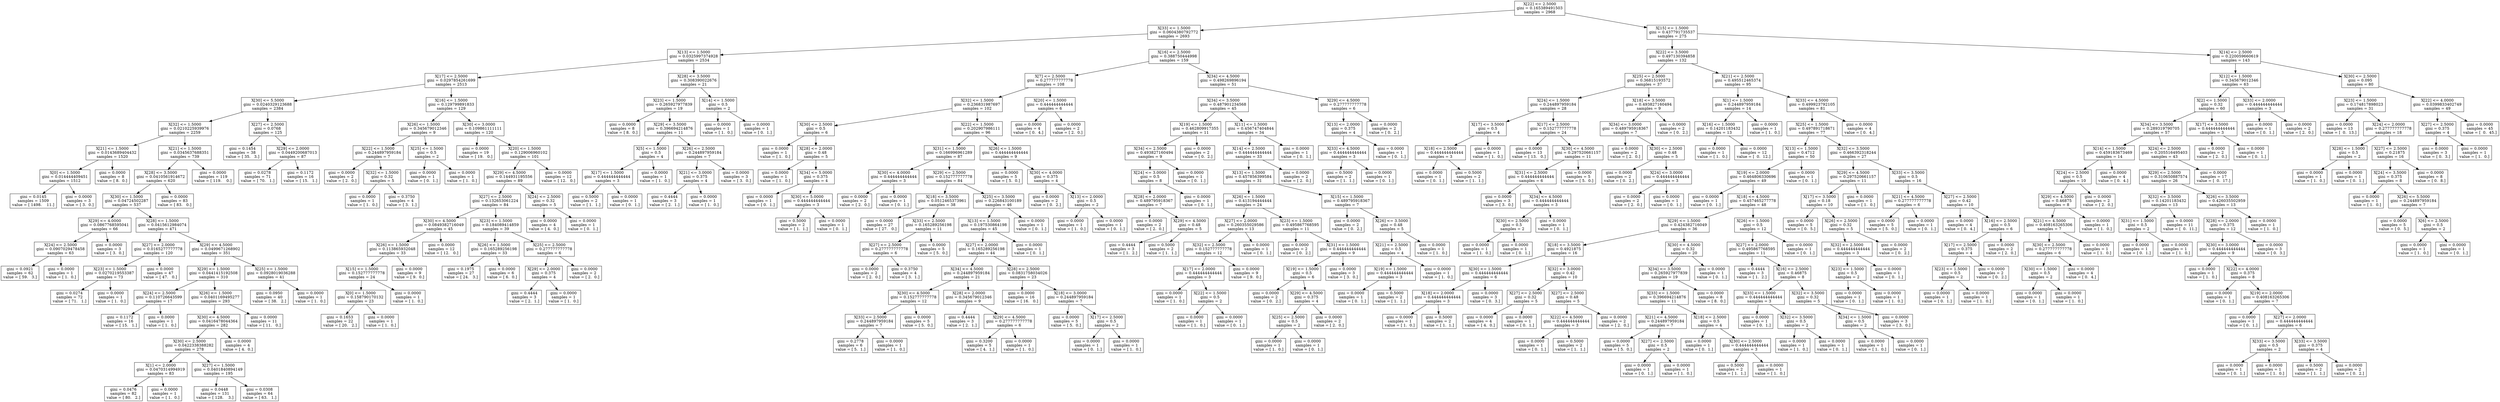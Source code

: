 digraph Tree {
0 [label="X[22] <= 2.5000\ngini = 0.165389491503\nsamples = 2968", shape="box"] ;
1 [label="X[33] <= 1.5000\ngini = 0.0604380792772\nsamples = 2693", shape="box"] ;
0 -> 1 ;
2 [label="X[13] <= 1.5000\ngini = 0.0325997374928\nsamples = 2534", shape="box"] ;
1 -> 2 ;
3 [label="X[17] <= 2.5000\ngini = 0.0297854261699\nsamples = 2513", shape="box"] ;
2 -> 3 ;
4 [label="X[30] <= 5.5000\ngini = 0.0240329123688\nsamples = 2384", shape="box"] ;
3 -> 4 ;
5 [label="X[32] <= 1.5000\ngini = 0.0210225939976\nsamples = 2259", shape="box"] ;
4 -> 5 ;
6 [label="X[21] <= 1.5000\ngini = 0.0143689404432\nsamples = 1520", shape="box"] ;
5 -> 6 ;
7 [label="X[0] <= 1.5000\ngini = 0.014444409451\nsamples = 1512", shape="box"] ;
6 -> 7 ;
8 [label="gini = 0.0145\nsamples = 1509\nvalue = [ 1498.    11.]", shape="box"] ;
7 -> 8 ;
9 [label="gini = 0.0000\nsamples = 3\nvalue = [ 3.  0.]", shape="box"] ;
7 -> 9 ;
10 [label="gini = 0.0000\nsamples = 8\nvalue = [ 8.  0.]", shape="box"] ;
6 -> 10 ;
11 [label="X[21] <= 1.5000\ngini = 0.0345637688351\nsamples = 739", shape="box"] ;
5 -> 11 ;
12 [label="X[28] <= 3.5000\ngini = 0.0410561914672\nsamples = 620", shape="box"] ;
11 -> 12 ;
13 [label="X[30] <= 1.5000\ngini = 0.04724502287\nsamples = 537", shape="box"] ;
12 -> 13 ;
14 [label="X[29] <= 4.0000\ngini = 0.0867768595041\nsamples = 66", shape="box"] ;
13 -> 14 ;
15 [label="X[24] <= 2.5000\ngini = 0.0907029478458\nsamples = 63", shape="box"] ;
14 -> 15 ;
16 [label="gini = 0.0921\nsamples = 62\nvalue = [ 59.   3.]", shape="box"] ;
15 -> 16 ;
17 [label="gini = 0.0000\nsamples = 1\nvalue = [ 1.  0.]", shape="box"] ;
15 -> 17 ;
18 [label="gini = 0.0000\nsamples = 3\nvalue = [ 3.  0.]", shape="box"] ;
14 -> 18 ;
19 [label="X[28] <= 1.5000\ngini = 0.0415612984074\nsamples = 471", shape="box"] ;
13 -> 19 ;
20 [label="X[27] <= 2.0000\ngini = 0.0165277777778\nsamples = 120", shape="box"] ;
19 -> 20 ;
21 [label="X[23] <= 1.5000\ngini = 0.0270219553387\nsamples = 73", shape="box"] ;
20 -> 21 ;
22 [label="gini = 0.0274\nsamples = 72\nvalue = [ 71.   1.]", shape="box"] ;
21 -> 22 ;
23 [label="gini = 0.0000\nsamples = 1\nvalue = [ 1.  0.]", shape="box"] ;
21 -> 23 ;
24 [label="gini = 0.0000\nsamples = 47\nvalue = [ 47.   0.]", shape="box"] ;
20 -> 24 ;
25 [label="X[29] <= 4.5000\ngini = 0.0499671268902\nsamples = 351", shape="box"] ;
19 -> 25 ;
26 [label="X[29] <= 1.5000\ngini = 0.0441415192508\nsamples = 310", shape="box"] ;
25 -> 26 ;
27 [label="X[24] <= 2.5000\ngini = 0.110726643599\nsamples = 17", shape="box"] ;
26 -> 27 ;
28 [label="gini = 0.1172\nsamples = 16\nvalue = [ 15.   1.]", shape="box"] ;
27 -> 28 ;
29 [label="gini = 0.0000\nsamples = 1\nvalue = [ 1.  0.]", shape="box"] ;
27 -> 29 ;
30 [label="X[26] <= 1.5000\ngini = 0.0401169495277\nsamples = 293", shape="box"] ;
26 -> 30 ;
31 [label="X[30] <= 4.5000\ngini = 0.0416478044364\nsamples = 282", shape="box"] ;
30 -> 31 ;
32 [label="X[30] <= 2.5000\ngini = 0.0422338388282\nsamples = 278", shape="box"] ;
31 -> 32 ;
33 [label="X[1] <= 2.0000\ngini = 0.0470314994919\nsamples = 83", shape="box"] ;
32 -> 33 ;
34 [label="gini = 0.0476\nsamples = 82\nvalue = [ 80.   2.]", shape="box"] ;
33 -> 34 ;
35 [label="gini = 0.0000\nsamples = 1\nvalue = [ 1.  0.]", shape="box"] ;
33 -> 35 ;
36 [label="X[27] <= 1.5000\ngini = 0.0401840894149\nsamples = 195", shape="box"] ;
32 -> 36 ;
37 [label="gini = 0.0448\nsamples = 131\nvalue = [ 128.    3.]", shape="box"] ;
36 -> 37 ;
38 [label="gini = 0.0308\nsamples = 64\nvalue = [ 63.   1.]", shape="box"] ;
36 -> 38 ;
39 [label="gini = 0.0000\nsamples = 4\nvalue = [ 4.  0.]", shape="box"] ;
31 -> 39 ;
40 [label="gini = 0.0000\nsamples = 11\nvalue = [ 11.   0.]", shape="box"] ;
30 -> 40 ;
41 [label="X[25] <= 1.5000\ngini = 0.0928019036288\nsamples = 41", shape="box"] ;
25 -> 41 ;
42 [label="gini = 0.0950\nsamples = 40\nvalue = [ 38.   2.]", shape="box"] ;
41 -> 42 ;
43 [label="gini = 0.0000\nsamples = 1\nvalue = [ 1.  0.]", shape="box"] ;
41 -> 43 ;
44 [label="gini = 0.0000\nsamples = 83\nvalue = [ 83.   0.]", shape="box"] ;
12 -> 44 ;
45 [label="gini = 0.0000\nsamples = 119\nvalue = [ 119.    0.]", shape="box"] ;
11 -> 45 ;
46 [label="X[27] <= 2.5000\ngini = 0.0768\nsamples = 125", shape="box"] ;
4 -> 46 ;
47 [label="gini = 0.1454\nsamples = 38\nvalue = [ 35.   3.]", shape="box"] ;
46 -> 47 ;
48 [label="X[29] <= 2.0000\ngini = 0.0449200687013\nsamples = 87", shape="box"] ;
46 -> 48 ;
49 [label="gini = 0.0278\nsamples = 71\nvalue = [ 70.   1.]", shape="box"] ;
48 -> 49 ;
50 [label="gini = 0.1172\nsamples = 16\nvalue = [ 15.   1.]", shape="box"] ;
48 -> 50 ;
51 [label="X[16] <= 1.5000\ngini = 0.129799891833\nsamples = 129", shape="box"] ;
3 -> 51 ;
52 [label="X[26] <= 1.5000\ngini = 0.345679012346\nsamples = 9", shape="box"] ;
51 -> 52 ;
53 [label="X[22] <= 1.5000\ngini = 0.244897959184\nsamples = 7", shape="box"] ;
52 -> 53 ;
54 [label="gini = 0.0000\nsamples = 2\nvalue = [ 2.  0.]", shape="box"] ;
53 -> 54 ;
55 [label="X[32] <= 1.5000\ngini = 0.32\nsamples = 5", shape="box"] ;
53 -> 55 ;
56 [label="gini = 0.0000\nsamples = 1\nvalue = [ 1.  0.]", shape="box"] ;
55 -> 56 ;
57 [label="gini = 0.3750\nsamples = 4\nvalue = [ 3.  1.]", shape="box"] ;
55 -> 57 ;
58 [label="X[25] <= 1.5000\ngini = 0.5\nsamples = 2", shape="box"] ;
52 -> 58 ;
59 [label="gini = 0.0000\nsamples = 1\nvalue = [ 0.  1.]", shape="box"] ;
58 -> 59 ;
60 [label="gini = 0.0000\nsamples = 1\nvalue = [ 1.  0.]", shape="box"] ;
58 -> 60 ;
61 [label="X[30] <= 3.0000\ngini = 0.109861111111\nsamples = 120", shape="box"] ;
51 -> 61 ;
62 [label="gini = 0.0000\nsamples = 19\nvalue = [ 19.   0.]", shape="box"] ;
61 -> 62 ;
63 [label="X[20] <= 1.5000\ngini = 0.129006960102\nsamples = 101", shape="box"] ;
61 -> 63 ;
64 [label="X[29] <= 4.5000\ngini = 0.144931195556\nsamples = 89", shape="box"] ;
63 -> 64 ;
65 [label="X[27] <= 2.5000\ngini = 0.132653061224\nsamples = 84", shape="box"] ;
64 -> 65 ;
66 [label="X[30] <= 4.5000\ngini = 0.0849382716049\nsamples = 45", shape="box"] ;
65 -> 66 ;
67 [label="X[26] <= 1.5000\ngini = 0.113865932048\nsamples = 33", shape="box"] ;
66 -> 67 ;
68 [label="X[15] <= 1.5000\ngini = 0.152777777778\nsamples = 24", shape="box"] ;
67 -> 68 ;
69 [label="X[0] <= 1.5000\ngini = 0.158790170132\nsamples = 23", shape="box"] ;
68 -> 69 ;
70 [label="gini = 0.1653\nsamples = 22\nvalue = [ 20.   2.]", shape="box"] ;
69 -> 70 ;
71 [label="gini = 0.0000\nsamples = 1\nvalue = [ 1.  0.]", shape="box"] ;
69 -> 71 ;
72 [label="gini = 0.0000\nsamples = 1\nvalue = [ 1.  0.]", shape="box"] ;
68 -> 72 ;
73 [label="gini = 0.0000\nsamples = 9\nvalue = [ 9.  0.]", shape="box"] ;
67 -> 73 ;
74 [label="gini = 0.0000\nsamples = 12\nvalue = [ 12.   0.]", shape="box"] ;
66 -> 74 ;
75 [label="X[23] <= 1.5000\ngini = 0.184089414859\nsamples = 39", shape="box"] ;
65 -> 75 ;
76 [label="X[26] <= 1.5000\ngini = 0.165289256198\nsamples = 33", shape="box"] ;
75 -> 76 ;
77 [label="gini = 0.1975\nsamples = 27\nvalue = [ 24.   3.]", shape="box"] ;
76 -> 77 ;
78 [label="gini = 0.0000\nsamples = 6\nvalue = [ 6.  0.]", shape="box"] ;
76 -> 78 ;
79 [label="X[25] <= 2.5000\ngini = 0.277777777778\nsamples = 6", shape="box"] ;
75 -> 79 ;
80 [label="X[29] <= 2.0000\ngini = 0.375\nsamples = 4", shape="box"] ;
79 -> 80 ;
81 [label="gini = 0.4444\nsamples = 3\nvalue = [ 2.  1.]", shape="box"] ;
80 -> 81 ;
82 [label="gini = 0.0000\nsamples = 1\nvalue = [ 1.  0.]", shape="box"] ;
80 -> 82 ;
83 [label="gini = 0.0000\nsamples = 2\nvalue = [ 2.  0.]", shape="box"] ;
79 -> 83 ;
84 [label="X[24] <= 2.5000\ngini = 0.32\nsamples = 5", shape="box"] ;
64 -> 84 ;
85 [label="gini = 0.0000\nsamples = 4\nvalue = [ 4.  0.]", shape="box"] ;
84 -> 85 ;
86 [label="gini = 0.0000\nsamples = 1\nvalue = [ 0.  1.]", shape="box"] ;
84 -> 86 ;
87 [label="gini = 0.0000\nsamples = 12\nvalue = [ 12.   0.]", shape="box"] ;
63 -> 87 ;
88 [label="X[28] <= 3.5000\ngini = 0.308390022676\nsamples = 21", shape="box"] ;
2 -> 88 ;
89 [label="X[23] <= 1.5000\ngini = 0.265927977839\nsamples = 19", shape="box"] ;
88 -> 89 ;
90 [label="gini = 0.0000\nsamples = 8\nvalue = [ 8.  0.]", shape="box"] ;
89 -> 90 ;
91 [label="X[29] <= 3.5000\ngini = 0.396694214876\nsamples = 11", shape="box"] ;
89 -> 91 ;
92 [label="X[5] <= 1.5000\ngini = 0.5\nsamples = 4", shape="box"] ;
91 -> 92 ;
93 [label="X[17] <= 1.5000\ngini = 0.444444444444\nsamples = 3", shape="box"] ;
92 -> 93 ;
94 [label="gini = 0.5000\nsamples = 2\nvalue = [ 1.  1.]", shape="box"] ;
93 -> 94 ;
95 [label="gini = 0.0000\nsamples = 1\nvalue = [ 0.  1.]", shape="box"] ;
93 -> 95 ;
96 [label="gini = 0.0000\nsamples = 1\nvalue = [ 1.  0.]", shape="box"] ;
92 -> 96 ;
97 [label="X[26] <= 2.5000\ngini = 0.244897959184\nsamples = 7", shape="box"] ;
91 -> 97 ;
98 [label="X[21] <= 3.0000\ngini = 0.375\nsamples = 4", shape="box"] ;
97 -> 98 ;
99 [label="gini = 0.4444\nsamples = 3\nvalue = [ 2.  1.]", shape="box"] ;
98 -> 99 ;
100 [label="gini = 0.0000\nsamples = 1\nvalue = [ 1.  0.]", shape="box"] ;
98 -> 100 ;
101 [label="gini = 0.0000\nsamples = 3\nvalue = [ 3.  0.]", shape="box"] ;
97 -> 101 ;
102 [label="X[14] <= 1.5000\ngini = 0.5\nsamples = 2", shape="box"] ;
88 -> 102 ;
103 [label="gini = 0.0000\nsamples = 1\nvalue = [ 1.  0.]", shape="box"] ;
102 -> 103 ;
104 [label="gini = 0.0000\nsamples = 1\nvalue = [ 0.  1.]", shape="box"] ;
102 -> 104 ;
105 [label="X[16] <= 2.5000\ngini = 0.388750444998\nsamples = 159", shape="box"] ;
1 -> 105 ;
106 [label="X[7] <= 2.5000\ngini = 0.277777777778\nsamples = 108", shape="box"] ;
105 -> 106 ;
107 [label="X[32] <= 1.5000\ngini = 0.236831987697\nsamples = 102", shape="box"] ;
106 -> 107 ;
108 [label="X[30] <= 2.5000\ngini = 0.5\nsamples = 6", shape="box"] ;
107 -> 108 ;
109 [label="gini = 0.0000\nsamples = 1\nvalue = [ 1.  0.]", shape="box"] ;
108 -> 109 ;
110 [label="X[28] <= 2.0000\ngini = 0.48\nsamples = 5", shape="box"] ;
108 -> 110 ;
111 [label="gini = 0.0000\nsamples = 1\nvalue = [ 1.  0.]", shape="box"] ;
110 -> 111 ;
112 [label="X[34] <= 5.0000\ngini = 0.375\nsamples = 4", shape="box"] ;
110 -> 112 ;
113 [label="gini = 0.0000\nsamples = 1\nvalue = [ 0.  1.]", shape="box"] ;
112 -> 113 ;
114 [label="X[30] <= 5.0000\ngini = 0.444444444444\nsamples = 3", shape="box"] ;
112 -> 114 ;
115 [label="gini = 0.5000\nsamples = 2\nvalue = [ 1.  1.]", shape="box"] ;
114 -> 115 ;
116 [label="gini = 0.0000\nsamples = 1\nvalue = [ 0.  1.]", shape="box"] ;
114 -> 116 ;
117 [label="X[22] <= 1.5000\ngini = 0.202907986111\nsamples = 96", shape="box"] ;
107 -> 117 ;
118 [label="X[31] <= 1.5000\ngini = 0.166996961289\nsamples = 87", shape="box"] ;
117 -> 118 ;
119 [label="X[30] <= 4.0000\ngini = 0.444444444444\nsamples = 3", shape="box"] ;
118 -> 119 ;
120 [label="gini = 0.0000\nsamples = 2\nvalue = [ 2.  0.]", shape="box"] ;
119 -> 120 ;
121 [label="gini = 0.0000\nsamples = 1\nvalue = [ 0.  1.]", shape="box"] ;
119 -> 121 ;
122 [label="X[29] <= 2.5000\ngini = 0.152777777778\nsamples = 84", shape="box"] ;
118 -> 122 ;
123 [label="X[18] <= 3.5000\ngini = 0.0512465373961\nsamples = 38", shape="box"] ;
122 -> 123 ;
124 [label="gini = 0.0000\nsamples = 27\nvalue = [ 27.   0.]", shape="box"] ;
123 -> 124 ;
125 [label="X[33] <= 2.5000\ngini = 0.165289256198\nsamples = 11", shape="box"] ;
123 -> 125 ;
126 [label="X[27] <= 2.5000\ngini = 0.277777777778\nsamples = 6", shape="box"] ;
125 -> 126 ;
127 [label="gini = 0.0000\nsamples = 2\nvalue = [ 2.  0.]", shape="box"] ;
126 -> 127 ;
128 [label="gini = 0.3750\nsamples = 4\nvalue = [ 3.  1.]", shape="box"] ;
126 -> 128 ;
129 [label="gini = 0.0000\nsamples = 5\nvalue = [ 5.  0.]", shape="box"] ;
125 -> 129 ;
130 [label="X[25] <= 3.5000\ngini = 0.226843100189\nsamples = 46", shape="box"] ;
122 -> 130 ;
131 [label="X[13] <= 1.5000\ngini = 0.197530864198\nsamples = 45", shape="box"] ;
130 -> 131 ;
132 [label="X[27] <= 2.0000\ngini = 0.165289256198\nsamples = 44", shape="box"] ;
131 -> 132 ;
133 [label="X[34] <= 4.5000\ngini = 0.244897959184\nsamples = 21", shape="box"] ;
132 -> 133 ;
134 [label="X[30] <= 4.5000\ngini = 0.152777777778\nsamples = 12", shape="box"] ;
133 -> 134 ;
135 [label="X[33] <= 2.5000\ngini = 0.244897959184\nsamples = 7", shape="box"] ;
134 -> 135 ;
136 [label="gini = 0.2778\nsamples = 6\nvalue = [ 5.  1.]", shape="box"] ;
135 -> 136 ;
137 [label="gini = 0.0000\nsamples = 1\nvalue = [ 1.  0.]", shape="box"] ;
135 -> 137 ;
138 [label="gini = 0.0000\nsamples = 5\nvalue = [ 5.  0.]", shape="box"] ;
134 -> 138 ;
139 [label="X[28] <= 2.0000\ngini = 0.345679012346\nsamples = 9", shape="box"] ;
133 -> 139 ;
140 [label="gini = 0.4444\nsamples = 3\nvalue = [ 2.  1.]", shape="box"] ;
139 -> 140 ;
141 [label="X[29] <= 4.5000\ngini = 0.277777777778\nsamples = 6", shape="box"] ;
139 -> 141 ;
142 [label="gini = 0.3200\nsamples = 5\nvalue = [ 4.  1.]", shape="box"] ;
141 -> 142 ;
143 [label="gini = 0.0000\nsamples = 1\nvalue = [ 1.  0.]", shape="box"] ;
141 -> 143 ;
144 [label="X[28] <= 2.5000\ngini = 0.0831758034026\nsamples = 23", shape="box"] ;
132 -> 144 ;
145 [label="gini = 0.0000\nsamples = 16\nvalue = [ 16.   0.]", shape="box"] ;
144 -> 145 ;
146 [label="X[18] <= 3.0000\ngini = 0.244897959184\nsamples = 7", shape="box"] ;
144 -> 146 ;
147 [label="gini = 0.0000\nsamples = 5\nvalue = [ 5.  0.]", shape="box"] ;
146 -> 147 ;
148 [label="X[17] <= 2.5000\ngini = 0.5\nsamples = 2", shape="box"] ;
146 -> 148 ;
149 [label="gini = 0.0000\nsamples = 1\nvalue = [ 0.  1.]", shape="box"] ;
148 -> 149 ;
150 [label="gini = 0.0000\nsamples = 1\nvalue = [ 1.  0.]", shape="box"] ;
148 -> 150 ;
151 [label="gini = 0.0000\nsamples = 1\nvalue = [ 0.  1.]", shape="box"] ;
131 -> 151 ;
152 [label="gini = 0.0000\nsamples = 1\nvalue = [ 0.  1.]", shape="box"] ;
130 -> 152 ;
153 [label="X[26] <= 1.5000\ngini = 0.444444444444\nsamples = 9", shape="box"] ;
117 -> 153 ;
154 [label="gini = 0.0000\nsamples = 5\nvalue = [ 5.  0.]", shape="box"] ;
153 -> 154 ;
155 [label="X[30] <= 4.0000\ngini = 0.375\nsamples = 4", shape="box"] ;
153 -> 155 ;
156 [label="gini = 0.0000\nsamples = 2\nvalue = [ 0.  2.]", shape="box"] ;
155 -> 156 ;
157 [label="X[13] <= 2.0000\ngini = 0.5\nsamples = 2", shape="box"] ;
155 -> 157 ;
158 [label="gini = 0.0000\nsamples = 1\nvalue = [ 1.  0.]", shape="box"] ;
157 -> 158 ;
159 [label="gini = 0.0000\nsamples = 1\nvalue = [ 0.  1.]", shape="box"] ;
157 -> 159 ;
160 [label="X[20] <= 1.5000\ngini = 0.444444444444\nsamples = 6", shape="box"] ;
106 -> 160 ;
161 [label="gini = 0.0000\nsamples = 4\nvalue = [ 0.  4.]", shape="box"] ;
160 -> 161 ;
162 [label="gini = 0.0000\nsamples = 2\nvalue = [ 2.  0.]", shape="box"] ;
160 -> 162 ;
163 [label="X[34] <= 4.5000\ngini = 0.498269896194\nsamples = 51", shape="box"] ;
105 -> 163 ;
164 [label="X[34] <= 3.5000\ngini = 0.487901234568\nsamples = 45", shape="box"] ;
163 -> 164 ;
165 [label="X[19] <= 1.5000\ngini = 0.462809917355\nsamples = 11", shape="box"] ;
164 -> 165 ;
166 [label="X[34] <= 2.5000\ngini = 0.493827160494\nsamples = 9", shape="box"] ;
165 -> 166 ;
167 [label="X[24] <= 3.0000\ngini = 0.5\nsamples = 8", shape="box"] ;
166 -> 167 ;
168 [label="X[28] <= 2.0000\ngini = 0.489795918367\nsamples = 7", shape="box"] ;
167 -> 168 ;
169 [label="gini = 0.0000\nsamples = 2\nvalue = [ 2.  0.]", shape="box"] ;
168 -> 169 ;
170 [label="X[29] <= 4.5000\ngini = 0.48\nsamples = 5", shape="box"] ;
168 -> 170 ;
171 [label="gini = 0.4444\nsamples = 3\nvalue = [ 1.  2.]", shape="box"] ;
170 -> 171 ;
172 [label="gini = 0.5000\nsamples = 2\nvalue = [ 1.  1.]", shape="box"] ;
170 -> 172 ;
173 [label="gini = 0.0000\nsamples = 1\nvalue = [ 0.  1.]", shape="box"] ;
167 -> 173 ;
174 [label="gini = 0.0000\nsamples = 1\nvalue = [ 0.  1.]", shape="box"] ;
166 -> 174 ;
175 [label="gini = 0.0000\nsamples = 2\nvalue = [ 0.  2.]", shape="box"] ;
165 -> 175 ;
176 [label="X[11] <= 1.5000\ngini = 0.456747404844\nsamples = 34", shape="box"] ;
164 -> 176 ;
177 [label="X[14] <= 2.5000\ngini = 0.444444444444\nsamples = 33", shape="box"] ;
176 -> 177 ;
178 [label="X[13] <= 1.5000\ngini = 0.457856399584\nsamples = 31", shape="box"] ;
177 -> 178 ;
179 [label="X[26] <= 1.5000\ngini = 0.413194444444\nsamples = 24", shape="box"] ;
178 -> 179 ;
180 [label="X[27] <= 2.0000\ngini = 0.260355029586\nsamples = 13", shape="box"] ;
179 -> 180 ;
181 [label="X[32] <= 2.5000\ngini = 0.152777777778\nsamples = 12", shape="box"] ;
180 -> 181 ;
182 [label="X[17] <= 2.0000\ngini = 0.444444444444\nsamples = 3", shape="box"] ;
181 -> 182 ;
183 [label="gini = 0.0000\nsamples = 1\nvalue = [ 1.  0.]", shape="box"] ;
182 -> 183 ;
184 [label="X[22] <= 1.5000\ngini = 0.5\nsamples = 2", shape="box"] ;
182 -> 184 ;
185 [label="gini = 0.0000\nsamples = 1\nvalue = [ 1.  0.]", shape="box"] ;
184 -> 185 ;
186 [label="gini = 0.0000\nsamples = 1\nvalue = [ 0.  1.]", shape="box"] ;
184 -> 186 ;
187 [label="gini = 0.0000\nsamples = 9\nvalue = [ 9.  0.]", shape="box"] ;
181 -> 187 ;
188 [label="gini = 0.0000\nsamples = 1\nvalue = [ 0.  1.]", shape="box"] ;
180 -> 188 ;
189 [label="X[23] <= 1.5000\ngini = 0.495867768595\nsamples = 11", shape="box"] ;
179 -> 189 ;
190 [label="gini = 0.0000\nsamples = 2\nvalue = [ 0.  2.]", shape="box"] ;
189 -> 190 ;
191 [label="X[31] <= 1.5000\ngini = 0.444444444444\nsamples = 9", shape="box"] ;
189 -> 191 ;
192 [label="X[19] <= 1.5000\ngini = 0.5\nsamples = 6", shape="box"] ;
191 -> 192 ;
193 [label="gini = 0.0000\nsamples = 2\nvalue = [ 0.  2.]", shape="box"] ;
192 -> 193 ;
194 [label="X[29] <= 4.5000\ngini = 0.375\nsamples = 4", shape="box"] ;
192 -> 194 ;
195 [label="X[25] <= 2.5000\ngini = 0.5\nsamples = 2", shape="box"] ;
194 -> 195 ;
196 [label="gini = 0.0000\nsamples = 1\nvalue = [ 1.  0.]", shape="box"] ;
195 -> 196 ;
197 [label="gini = 0.0000\nsamples = 1\nvalue = [ 0.  1.]", shape="box"] ;
195 -> 197 ;
198 [label="gini = 0.0000\nsamples = 2\nvalue = [ 2.  0.]", shape="box"] ;
194 -> 198 ;
199 [label="gini = 0.0000\nsamples = 3\nvalue = [ 3.  0.]", shape="box"] ;
191 -> 199 ;
200 [label="X[15] <= 1.5000\ngini = 0.489795918367\nsamples = 7", shape="box"] ;
178 -> 200 ;
201 [label="gini = 0.0000\nsamples = 2\nvalue = [ 0.  2.]", shape="box"] ;
200 -> 201 ;
202 [label="X[26] <= 3.5000\ngini = 0.48\nsamples = 5", shape="box"] ;
200 -> 202 ;
203 [label="X[21] <= 2.5000\ngini = 0.5\nsamples = 4", shape="box"] ;
202 -> 203 ;
204 [label="X[19] <= 1.5000\ngini = 0.444444444444\nsamples = 3", shape="box"] ;
203 -> 204 ;
205 [label="gini = 0.0000\nsamples = 1\nvalue = [ 0.  1.]", shape="box"] ;
204 -> 205 ;
206 [label="gini = 0.5000\nsamples = 2\nvalue = [ 1.  1.]", shape="box"] ;
204 -> 206 ;
207 [label="gini = 0.0000\nsamples = 1\nvalue = [ 1.  0.]", shape="box"] ;
203 -> 207 ;
208 [label="gini = 0.0000\nsamples = 1\nvalue = [ 1.  0.]", shape="box"] ;
202 -> 208 ;
209 [label="gini = 0.0000\nsamples = 2\nvalue = [ 2.  0.]", shape="box"] ;
177 -> 209 ;
210 [label="gini = 0.0000\nsamples = 1\nvalue = [ 0.  1.]", shape="box"] ;
176 -> 210 ;
211 [label="X[29] <= 4.5000\ngini = 0.277777777778\nsamples = 6", shape="box"] ;
163 -> 211 ;
212 [label="X[13] <= 2.0000\ngini = 0.375\nsamples = 4", shape="box"] ;
211 -> 212 ;
213 [label="X[33] <= 4.5000\ngini = 0.444444444444\nsamples = 3", shape="box"] ;
212 -> 213 ;
214 [label="gini = 0.5000\nsamples = 2\nvalue = [ 1.  1.]", shape="box"] ;
213 -> 214 ;
215 [label="gini = 0.0000\nsamples = 1\nvalue = [ 0.  1.]", shape="box"] ;
213 -> 215 ;
216 [label="gini = 0.0000\nsamples = 1\nvalue = [ 0.  1.]", shape="box"] ;
212 -> 216 ;
217 [label="gini = 0.0000\nsamples = 2\nvalue = [ 0.  2.]", shape="box"] ;
211 -> 217 ;
218 [label="X[15] <= 1.5000\ngini = 0.437791735537\nsamples = 275", shape="box"] ;
0 -> 218 ;
219 [label="X[22] <= 3.5000\ngini = 0.497130394858\nsamples = 132", shape="box"] ;
218 -> 219 ;
220 [label="X[25] <= 2.5000\ngini = 0.36815193572\nsamples = 37", shape="box"] ;
219 -> 220 ;
221 [label="X[24] <= 1.5000\ngini = 0.244897959184\nsamples = 28", shape="box"] ;
220 -> 221 ;
222 [label="X[17] <= 3.5000\ngini = 0.5\nsamples = 4", shape="box"] ;
221 -> 222 ;
223 [label="X[18] <= 2.5000\ngini = 0.444444444444\nsamples = 3", shape="box"] ;
222 -> 223 ;
224 [label="gini = 0.0000\nsamples = 1\nvalue = [ 0.  1.]", shape="box"] ;
223 -> 224 ;
225 [label="gini = 0.5000\nsamples = 2\nvalue = [ 1.  1.]", shape="box"] ;
223 -> 225 ;
226 [label="gini = 0.0000\nsamples = 1\nvalue = [ 1.  0.]", shape="box"] ;
222 -> 226 ;
227 [label="X[17] <= 2.5000\ngini = 0.152777777778\nsamples = 24", shape="box"] ;
221 -> 227 ;
228 [label="gini = 0.0000\nsamples = 13\nvalue = [ 13.   0.]", shape="box"] ;
227 -> 228 ;
229 [label="X[30] <= 4.5000\ngini = 0.297520661157\nsamples = 11", shape="box"] ;
227 -> 229 ;
230 [label="X[31] <= 2.5000\ngini = 0.444444444444\nsamples = 6", shape="box"] ;
229 -> 230 ;
231 [label="gini = 0.0000\nsamples = 3\nvalue = [ 3.  0.]", shape="box"] ;
230 -> 231 ;
232 [label="X[34] <= 4.5000\ngini = 0.444444444444\nsamples = 3", shape="box"] ;
230 -> 232 ;
233 [label="X[30] <= 2.5000\ngini = 0.5\nsamples = 2", shape="box"] ;
232 -> 233 ;
234 [label="gini = 0.0000\nsamples = 1\nvalue = [ 1.  0.]", shape="box"] ;
233 -> 234 ;
235 [label="gini = 0.0000\nsamples = 1\nvalue = [ 0.  1.]", shape="box"] ;
233 -> 235 ;
236 [label="gini = 0.0000\nsamples = 1\nvalue = [ 0.  1.]", shape="box"] ;
232 -> 236 ;
237 [label="gini = 0.0000\nsamples = 5\nvalue = [ 5.  0.]", shape="box"] ;
229 -> 237 ;
238 [label="X[18] <= 3.5000\ngini = 0.493827160494\nsamples = 9", shape="box"] ;
220 -> 238 ;
239 [label="X[34] <= 3.0000\ngini = 0.489795918367\nsamples = 7", shape="box"] ;
238 -> 239 ;
240 [label="gini = 0.0000\nsamples = 2\nvalue = [ 2.  0.]", shape="box"] ;
239 -> 240 ;
241 [label="X[30] <= 2.5000\ngini = 0.48\nsamples = 5", shape="box"] ;
239 -> 241 ;
242 [label="gini = 0.0000\nsamples = 2\nvalue = [ 0.  2.]", shape="box"] ;
241 -> 242 ;
243 [label="X[24] <= 3.0000\ngini = 0.444444444444\nsamples = 3", shape="box"] ;
241 -> 243 ;
244 [label="gini = 0.0000\nsamples = 2\nvalue = [ 2.  0.]", shape="box"] ;
243 -> 244 ;
245 [label="gini = 0.0000\nsamples = 1\nvalue = [ 0.  1.]", shape="box"] ;
243 -> 245 ;
246 [label="gini = 0.0000\nsamples = 2\nvalue = [ 0.  2.]", shape="box"] ;
238 -> 246 ;
247 [label="X[21] <= 2.5000\ngini = 0.495512465374\nsamples = 95", shape="box"] ;
219 -> 247 ;
248 [label="X[1] <= 1.5000\ngini = 0.244897959184\nsamples = 14", shape="box"] ;
247 -> 248 ;
249 [label="X[16] <= 1.5000\ngini = 0.14201183432\nsamples = 13", shape="box"] ;
248 -> 249 ;
250 [label="gini = 0.0000\nsamples = 1\nvalue = [ 1.  0.]", shape="box"] ;
249 -> 250 ;
251 [label="gini = 0.0000\nsamples = 12\nvalue = [  0.  12.]", shape="box"] ;
249 -> 251 ;
252 [label="gini = 0.0000\nsamples = 1\nvalue = [ 1.  0.]", shape="box"] ;
248 -> 252 ;
253 [label="X[33] <= 4.5000\ngini = 0.499923792105\nsamples = 81", shape="box"] ;
247 -> 253 ;
254 [label="X[25] <= 1.5000\ngini = 0.497891718671\nsamples = 77", shape="box"] ;
253 -> 254 ;
255 [label="X[13] <= 1.5000\ngini = 0.4712\nsamples = 50", shape="box"] ;
254 -> 255 ;
256 [label="X[19] <= 2.0000\ngini = 0.464806330696\nsamples = 49", shape="box"] ;
255 -> 256 ;
257 [label="gini = 0.0000\nsamples = 1\nvalue = [ 0.  1.]", shape="box"] ;
256 -> 257 ;
258 [label="X[18] <= 4.5000\ngini = 0.457465277778\nsamples = 48", shape="box"] ;
256 -> 258 ;
259 [label="X[29] <= 1.5000\ngini = 0.424382716049\nsamples = 36", shape="box"] ;
258 -> 259 ;
260 [label="X[18] <= 3.5000\ngini = 0.4921875\nsamples = 16", shape="box"] ;
259 -> 260 ;
261 [label="X[30] <= 1.5000\ngini = 0.444444444444\nsamples = 6", shape="box"] ;
260 -> 261 ;
262 [label="X[18] <= 2.0000\ngini = 0.444444444444\nsamples = 3", shape="box"] ;
261 -> 262 ;
263 [label="gini = 0.0000\nsamples = 1\nvalue = [ 1.  0.]", shape="box"] ;
262 -> 263 ;
264 [label="gini = 0.5000\nsamples = 2\nvalue = [ 1.  1.]", shape="box"] ;
262 -> 264 ;
265 [label="gini = 0.0000\nsamples = 3\nvalue = [ 0.  3.]", shape="box"] ;
261 -> 265 ;
266 [label="X[32] <= 3.0000\ngini = 0.42\nsamples = 10", shape="box"] ;
260 -> 266 ;
267 [label="X[27] <= 2.5000\ngini = 0.32\nsamples = 5", shape="box"] ;
266 -> 267 ;
268 [label="gini = 0.0000\nsamples = 4\nvalue = [ 4.  0.]", shape="box"] ;
267 -> 268 ;
269 [label="gini = 0.0000\nsamples = 1\nvalue = [ 0.  1.]", shape="box"] ;
267 -> 269 ;
270 [label="X[27] <= 2.5000\ngini = 0.48\nsamples = 5", shape="box"] ;
266 -> 270 ;
271 [label="X[22] <= 4.5000\ngini = 0.444444444444\nsamples = 3", shape="box"] ;
270 -> 271 ;
272 [label="gini = 0.0000\nsamples = 1\nvalue = [ 0.  1.]", shape="box"] ;
271 -> 272 ;
273 [label="gini = 0.5000\nsamples = 2\nvalue = [ 1.  1.]", shape="box"] ;
271 -> 273 ;
274 [label="gini = 0.0000\nsamples = 2\nvalue = [ 2.  0.]", shape="box"] ;
270 -> 274 ;
275 [label="X[30] <= 4.5000\ngini = 0.32\nsamples = 20", shape="box"] ;
259 -> 275 ;
276 [label="X[34] <= 3.5000\ngini = 0.265927977839\nsamples = 19", shape="box"] ;
275 -> 276 ;
277 [label="X[33] <= 1.5000\ngini = 0.396694214876\nsamples = 11", shape="box"] ;
276 -> 277 ;
278 [label="X[21] <= 4.5000\ngini = 0.244897959184\nsamples = 7", shape="box"] ;
277 -> 278 ;
279 [label="gini = 0.0000\nsamples = 5\nvalue = [ 5.  0.]", shape="box"] ;
278 -> 279 ;
280 [label="X[27] <= 2.5000\ngini = 0.5\nsamples = 2", shape="box"] ;
278 -> 280 ;
281 [label="gini = 0.0000\nsamples = 1\nvalue = [ 0.  1.]", shape="box"] ;
280 -> 281 ;
282 [label="gini = 0.0000\nsamples = 1\nvalue = [ 1.  0.]", shape="box"] ;
280 -> 282 ;
283 [label="X[18] <= 2.5000\ngini = 0.5\nsamples = 4", shape="box"] ;
277 -> 283 ;
284 [label="gini = 0.0000\nsamples = 1\nvalue = [ 0.  1.]", shape="box"] ;
283 -> 284 ;
285 [label="X[30] <= 2.5000\ngini = 0.444444444444\nsamples = 3", shape="box"] ;
283 -> 285 ;
286 [label="gini = 0.5000\nsamples = 2\nvalue = [ 1.  1.]", shape="box"] ;
285 -> 286 ;
287 [label="gini = 0.0000\nsamples = 1\nvalue = [ 1.  0.]", shape="box"] ;
285 -> 287 ;
288 [label="gini = 0.0000\nsamples = 8\nvalue = [ 8.  0.]", shape="box"] ;
276 -> 288 ;
289 [label="gini = 0.0000\nsamples = 1\nvalue = [ 0.  1.]", shape="box"] ;
275 -> 289 ;
290 [label="X[26] <= 1.5000\ngini = 0.5\nsamples = 12", shape="box"] ;
258 -> 290 ;
291 [label="X[27] <= 2.0000\ngini = 0.495867768595\nsamples = 11", shape="box"] ;
290 -> 291 ;
292 [label="gini = 0.4444\nsamples = 3\nvalue = [ 1.  2.]", shape="box"] ;
291 -> 292 ;
293 [label="X[16] <= 2.5000\ngini = 0.46875\nsamples = 8", shape="box"] ;
291 -> 293 ;
294 [label="X[33] <= 1.5000\ngini = 0.444444444444\nsamples = 3", shape="box"] ;
293 -> 294 ;
295 [label="gini = 0.0000\nsamples = 1\nvalue = [ 0.  1.]", shape="box"] ;
294 -> 295 ;
296 [label="X[32] <= 3.5000\ngini = 0.5\nsamples = 2", shape="box"] ;
294 -> 296 ;
297 [label="gini = 0.0000\nsamples = 1\nvalue = [ 1.  0.]", shape="box"] ;
296 -> 297 ;
298 [label="gini = 0.0000\nsamples = 1\nvalue = [ 0.  1.]", shape="box"] ;
296 -> 298 ;
299 [label="X[32] <= 3.5000\ngini = 0.32\nsamples = 5", shape="box"] ;
293 -> 299 ;
300 [label="X[34] <= 1.5000\ngini = 0.5\nsamples = 2", shape="box"] ;
299 -> 300 ;
301 [label="gini = 0.0000\nsamples = 1\nvalue = [ 1.  0.]", shape="box"] ;
300 -> 301 ;
302 [label="gini = 0.0000\nsamples = 1\nvalue = [ 0.  1.]", shape="box"] ;
300 -> 302 ;
303 [label="gini = 0.0000\nsamples = 3\nvalue = [ 3.  0.]", shape="box"] ;
299 -> 303 ;
304 [label="gini = 0.0000\nsamples = 1\nvalue = [ 0.  1.]", shape="box"] ;
290 -> 304 ;
305 [label="gini = 0.0000\nsamples = 1\nvalue = [ 0.  1.]", shape="box"] ;
255 -> 305 ;
306 [label="X[32] <= 3.5000\ngini = 0.466392318244\nsamples = 27", shape="box"] ;
254 -> 306 ;
307 [label="X[29] <= 4.5000\ngini = 0.297520661157\nsamples = 11", shape="box"] ;
306 -> 307 ;
308 [label="X[17] <= 3.5000\ngini = 0.18\nsamples = 10", shape="box"] ;
307 -> 308 ;
309 [label="gini = 0.0000\nsamples = 5\nvalue = [ 0.  5.]", shape="box"] ;
308 -> 309 ;
310 [label="X[26] <= 2.5000\ngini = 0.32\nsamples = 5", shape="box"] ;
308 -> 310 ;
311 [label="X[32] <= 2.5000\ngini = 0.444444444444\nsamples = 3", shape="box"] ;
310 -> 311 ;
312 [label="X[23] <= 1.5000\ngini = 0.5\nsamples = 2", shape="box"] ;
311 -> 312 ;
313 [label="gini = 0.0000\nsamples = 1\nvalue = [ 0.  1.]", shape="box"] ;
312 -> 313 ;
314 [label="gini = 0.0000\nsamples = 1\nvalue = [ 1.  0.]", shape="box"] ;
312 -> 314 ;
315 [label="gini = 0.0000\nsamples = 1\nvalue = [ 0.  1.]", shape="box"] ;
311 -> 315 ;
316 [label="gini = 0.0000\nsamples = 2\nvalue = [ 0.  2.]", shape="box"] ;
310 -> 316 ;
317 [label="gini = 0.0000\nsamples = 1\nvalue = [ 1.  0.]", shape="box"] ;
307 -> 317 ;
318 [label="X[33] <= 3.5000\ngini = 0.5\nsamples = 16", shape="box"] ;
306 -> 318 ;
319 [label="X[21] <= 4.5000\ngini = 0.277777777778\nsamples = 6", shape="box"] ;
318 -> 319 ;
320 [label="gini = 0.0000\nsamples = 5\nvalue = [ 5.  0.]", shape="box"] ;
319 -> 320 ;
321 [label="gini = 0.0000\nsamples = 1\nvalue = [ 0.  1.]", shape="box"] ;
319 -> 321 ;
322 [label="X[27] <= 2.5000\ngini = 0.42\nsamples = 10", shape="box"] ;
318 -> 322 ;
323 [label="gini = 0.0000\nsamples = 4\nvalue = [ 0.  4.]", shape="box"] ;
322 -> 323 ;
324 [label="X[16] <= 2.5000\ngini = 0.5\nsamples = 6", shape="box"] ;
322 -> 324 ;
325 [label="X[17] <= 2.5000\ngini = 0.375\nsamples = 4", shape="box"] ;
324 -> 325 ;
326 [label="X[23] <= 1.5000\ngini = 0.5\nsamples = 2", shape="box"] ;
325 -> 326 ;
327 [label="gini = 0.0000\nsamples = 1\nvalue = [ 0.  1.]", shape="box"] ;
326 -> 327 ;
328 [label="gini = 0.0000\nsamples = 1\nvalue = [ 1.  0.]", shape="box"] ;
326 -> 328 ;
329 [label="gini = 0.0000\nsamples = 2\nvalue = [ 0.  2.]", shape="box"] ;
325 -> 329 ;
330 [label="gini = 0.0000\nsamples = 2\nvalue = [ 2.  0.]", shape="box"] ;
324 -> 330 ;
331 [label="gini = 0.0000\nsamples = 4\nvalue = [ 0.  4.]", shape="box"] ;
253 -> 331 ;
332 [label="X[14] <= 2.5000\ngini = 0.220059660619\nsamples = 143", shape="box"] ;
218 -> 332 ;
333 [label="X[12] <= 1.5000\ngini = 0.345679012346\nsamples = 63", shape="box"] ;
332 -> 333 ;
334 [label="X[2] <= 1.5000\ngini = 0.32\nsamples = 60", shape="box"] ;
333 -> 334 ;
335 [label="X[34] <= 3.5000\ngini = 0.289319790705\nsamples = 57", shape="box"] ;
334 -> 335 ;
336 [label="X[14] <= 1.5000\ngini = 0.459183673469\nsamples = 14", shape="box"] ;
335 -> 336 ;
337 [label="X[24] <= 2.5000\ngini = 0.5\nsamples = 10", shape="box"] ;
336 -> 337 ;
338 [label="X[29] <= 4.5000\ngini = 0.46875\nsamples = 8", shape="box"] ;
337 -> 338 ;
339 [label="X[21] <= 4.5000\ngini = 0.408163265306\nsamples = 7", shape="box"] ;
338 -> 339 ;
340 [label="X[30] <= 2.5000\ngini = 0.277777777778\nsamples = 6", shape="box"] ;
339 -> 340 ;
341 [label="X[30] <= 1.5000\ngini = 0.5\nsamples = 2", shape="box"] ;
340 -> 341 ;
342 [label="gini = 0.0000\nsamples = 1\nvalue = [ 0.  1.]", shape="box"] ;
341 -> 342 ;
343 [label="gini = 0.0000\nsamples = 1\nvalue = [ 1.  0.]", shape="box"] ;
341 -> 343 ;
344 [label="gini = 0.0000\nsamples = 4\nvalue = [ 0.  4.]", shape="box"] ;
340 -> 344 ;
345 [label="gini = 0.0000\nsamples = 1\nvalue = [ 1.  0.]", shape="box"] ;
339 -> 345 ;
346 [label="gini = 0.0000\nsamples = 1\nvalue = [ 1.  0.]", shape="box"] ;
338 -> 346 ;
347 [label="gini = 0.0000\nsamples = 2\nvalue = [ 2.  0.]", shape="box"] ;
337 -> 347 ;
348 [label="gini = 0.0000\nsamples = 4\nvalue = [ 0.  4.]", shape="box"] ;
336 -> 348 ;
349 [label="X[24] <= 2.5000\ngini = 0.205516495403\nsamples = 43", shape="box"] ;
335 -> 349 ;
350 [label="X[29] <= 2.5000\ngini = 0.310650887574\nsamples = 26", shape="box"] ;
349 -> 350 ;
351 [label="X[32] <= 3.5000\ngini = 0.14201183432\nsamples = 13", shape="box"] ;
350 -> 351 ;
352 [label="X[31] <= 1.5000\ngini = 0.5\nsamples = 2", shape="box"] ;
351 -> 352 ;
353 [label="gini = 0.0000\nsamples = 1\nvalue = [ 0.  1.]", shape="box"] ;
352 -> 353 ;
354 [label="gini = 0.0000\nsamples = 1\nvalue = [ 1.  0.]", shape="box"] ;
352 -> 354 ;
355 [label="gini = 0.0000\nsamples = 11\nvalue = [  0.  11.]", shape="box"] ;
351 -> 355 ;
356 [label="X[26] <= 3.5000\ngini = 0.426035502959\nsamples = 13", shape="box"] ;
350 -> 356 ;
357 [label="X[28] <= 2.0000\ngini = 0.375\nsamples = 12", shape="box"] ;
356 -> 357 ;
358 [label="X[30] <= 3.0000\ngini = 0.444444444444\nsamples = 9", shape="box"] ;
357 -> 358 ;
359 [label="gini = 0.0000\nsamples = 1\nvalue = [ 1.  0.]", shape="box"] ;
358 -> 359 ;
360 [label="X[22] <= 4.0000\ngini = 0.375\nsamples = 8", shape="box"] ;
358 -> 360 ;
361 [label="gini = 0.0000\nsamples = 1\nvalue = [ 0.  1.]", shape="box"] ;
360 -> 361 ;
362 [label="X[19] <= 2.0000\ngini = 0.408163265306\nsamples = 7", shape="box"] ;
360 -> 362 ;
363 [label="gini = 0.0000\nsamples = 1\nvalue = [ 0.  1.]", shape="box"] ;
362 -> 363 ;
364 [label="X[27] <= 2.0000\ngini = 0.444444444444\nsamples = 6", shape="box"] ;
362 -> 364 ;
365 [label="X[33] <= 3.5000\ngini = 0.5\nsamples = 2", shape="box"] ;
364 -> 365 ;
366 [label="gini = 0.0000\nsamples = 1\nvalue = [ 0.  1.]", shape="box"] ;
365 -> 366 ;
367 [label="gini = 0.0000\nsamples = 1\nvalue = [ 1.  0.]", shape="box"] ;
365 -> 367 ;
368 [label="X[33] <= 3.5000\ngini = 0.375\nsamples = 4", shape="box"] ;
364 -> 368 ;
369 [label="gini = 0.5000\nsamples = 2\nvalue = [ 1.  1.]", shape="box"] ;
368 -> 369 ;
370 [label="gini = 0.0000\nsamples = 2\nvalue = [ 0.  2.]", shape="box"] ;
368 -> 370 ;
371 [label="gini = 0.0000\nsamples = 3\nvalue = [ 0.  3.]", shape="box"] ;
357 -> 371 ;
372 [label="gini = 0.0000\nsamples = 1\nvalue = [ 1.  0.]", shape="box"] ;
356 -> 372 ;
373 [label="gini = 0.0000\nsamples = 17\nvalue = [  0.  17.]", shape="box"] ;
349 -> 373 ;
374 [label="X[17] <= 3.5000\ngini = 0.444444444444\nsamples = 3", shape="box"] ;
334 -> 374 ;
375 [label="gini = 0.0000\nsamples = 2\nvalue = [ 2.  0.]", shape="box"] ;
374 -> 375 ;
376 [label="gini = 0.0000\nsamples = 1\nvalue = [ 0.  1.]", shape="box"] ;
374 -> 376 ;
377 [label="X[33] <= 2.0000\ngini = 0.444444444444\nsamples = 3", shape="box"] ;
333 -> 377 ;
378 [label="gini = 0.0000\nsamples = 1\nvalue = [ 0.  1.]", shape="box"] ;
377 -> 378 ;
379 [label="gini = 0.0000\nsamples = 2\nvalue = [ 2.  0.]", shape="box"] ;
377 -> 379 ;
380 [label="X[30] <= 2.5000\ngini = 0.095\nsamples = 80", shape="box"] ;
332 -> 380 ;
381 [label="X[23] <= 1.5000\ngini = 0.174817898023\nsamples = 31", shape="box"] ;
380 -> 381 ;
382 [label="gini = 0.0000\nsamples = 13\nvalue = [  0.  13.]", shape="box"] ;
381 -> 382 ;
383 [label="X[24] <= 2.0000\ngini = 0.277777777778\nsamples = 18", shape="box"] ;
381 -> 383 ;
384 [label="X[28] <= 1.5000\ngini = 0.5\nsamples = 2", shape="box"] ;
383 -> 384 ;
385 [label="gini = 0.0000\nsamples = 1\nvalue = [ 1.  0.]", shape="box"] ;
384 -> 385 ;
386 [label="gini = 0.0000\nsamples = 1\nvalue = [ 0.  1.]", shape="box"] ;
384 -> 386 ;
387 [label="X[27] <= 2.5000\ngini = 0.21875\nsamples = 16", shape="box"] ;
383 -> 387 ;
388 [label="X[24] <= 3.5000\ngini = 0.375\nsamples = 8", shape="box"] ;
387 -> 388 ;
389 [label="gini = 0.0000\nsamples = 1\nvalue = [ 1.  0.]", shape="box"] ;
388 -> 389 ;
390 [label="X[26] <= 5.5000\ngini = 0.244897959184\nsamples = 7", shape="box"] ;
388 -> 390 ;
391 [label="gini = 0.0000\nsamples = 5\nvalue = [ 0.  5.]", shape="box"] ;
390 -> 391 ;
392 [label="X[6] <= 2.5000\ngini = 0.5\nsamples = 2", shape="box"] ;
390 -> 392 ;
393 [label="gini = 0.0000\nsamples = 1\nvalue = [ 1.  0.]", shape="box"] ;
392 -> 393 ;
394 [label="gini = 0.0000\nsamples = 1\nvalue = [ 0.  1.]", shape="box"] ;
392 -> 394 ;
395 [label="gini = 0.0000\nsamples = 8\nvalue = [ 0.  8.]", shape="box"] ;
387 -> 395 ;
396 [label="X[22] <= 4.0000\ngini = 0.0399833402749\nsamples = 49", shape="box"] ;
380 -> 396 ;
397 [label="X[27] <= 2.5000\ngini = 0.375\nsamples = 4", shape="box"] ;
396 -> 397 ;
398 [label="gini = 0.0000\nsamples = 3\nvalue = [ 0.  3.]", shape="box"] ;
397 -> 398 ;
399 [label="gini = 0.0000\nsamples = 1\nvalue = [ 1.  0.]", shape="box"] ;
397 -> 399 ;
400 [label="gini = 0.0000\nsamples = 45\nvalue = [  0.  45.]", shape="box"] ;
396 -> 400 ;
}